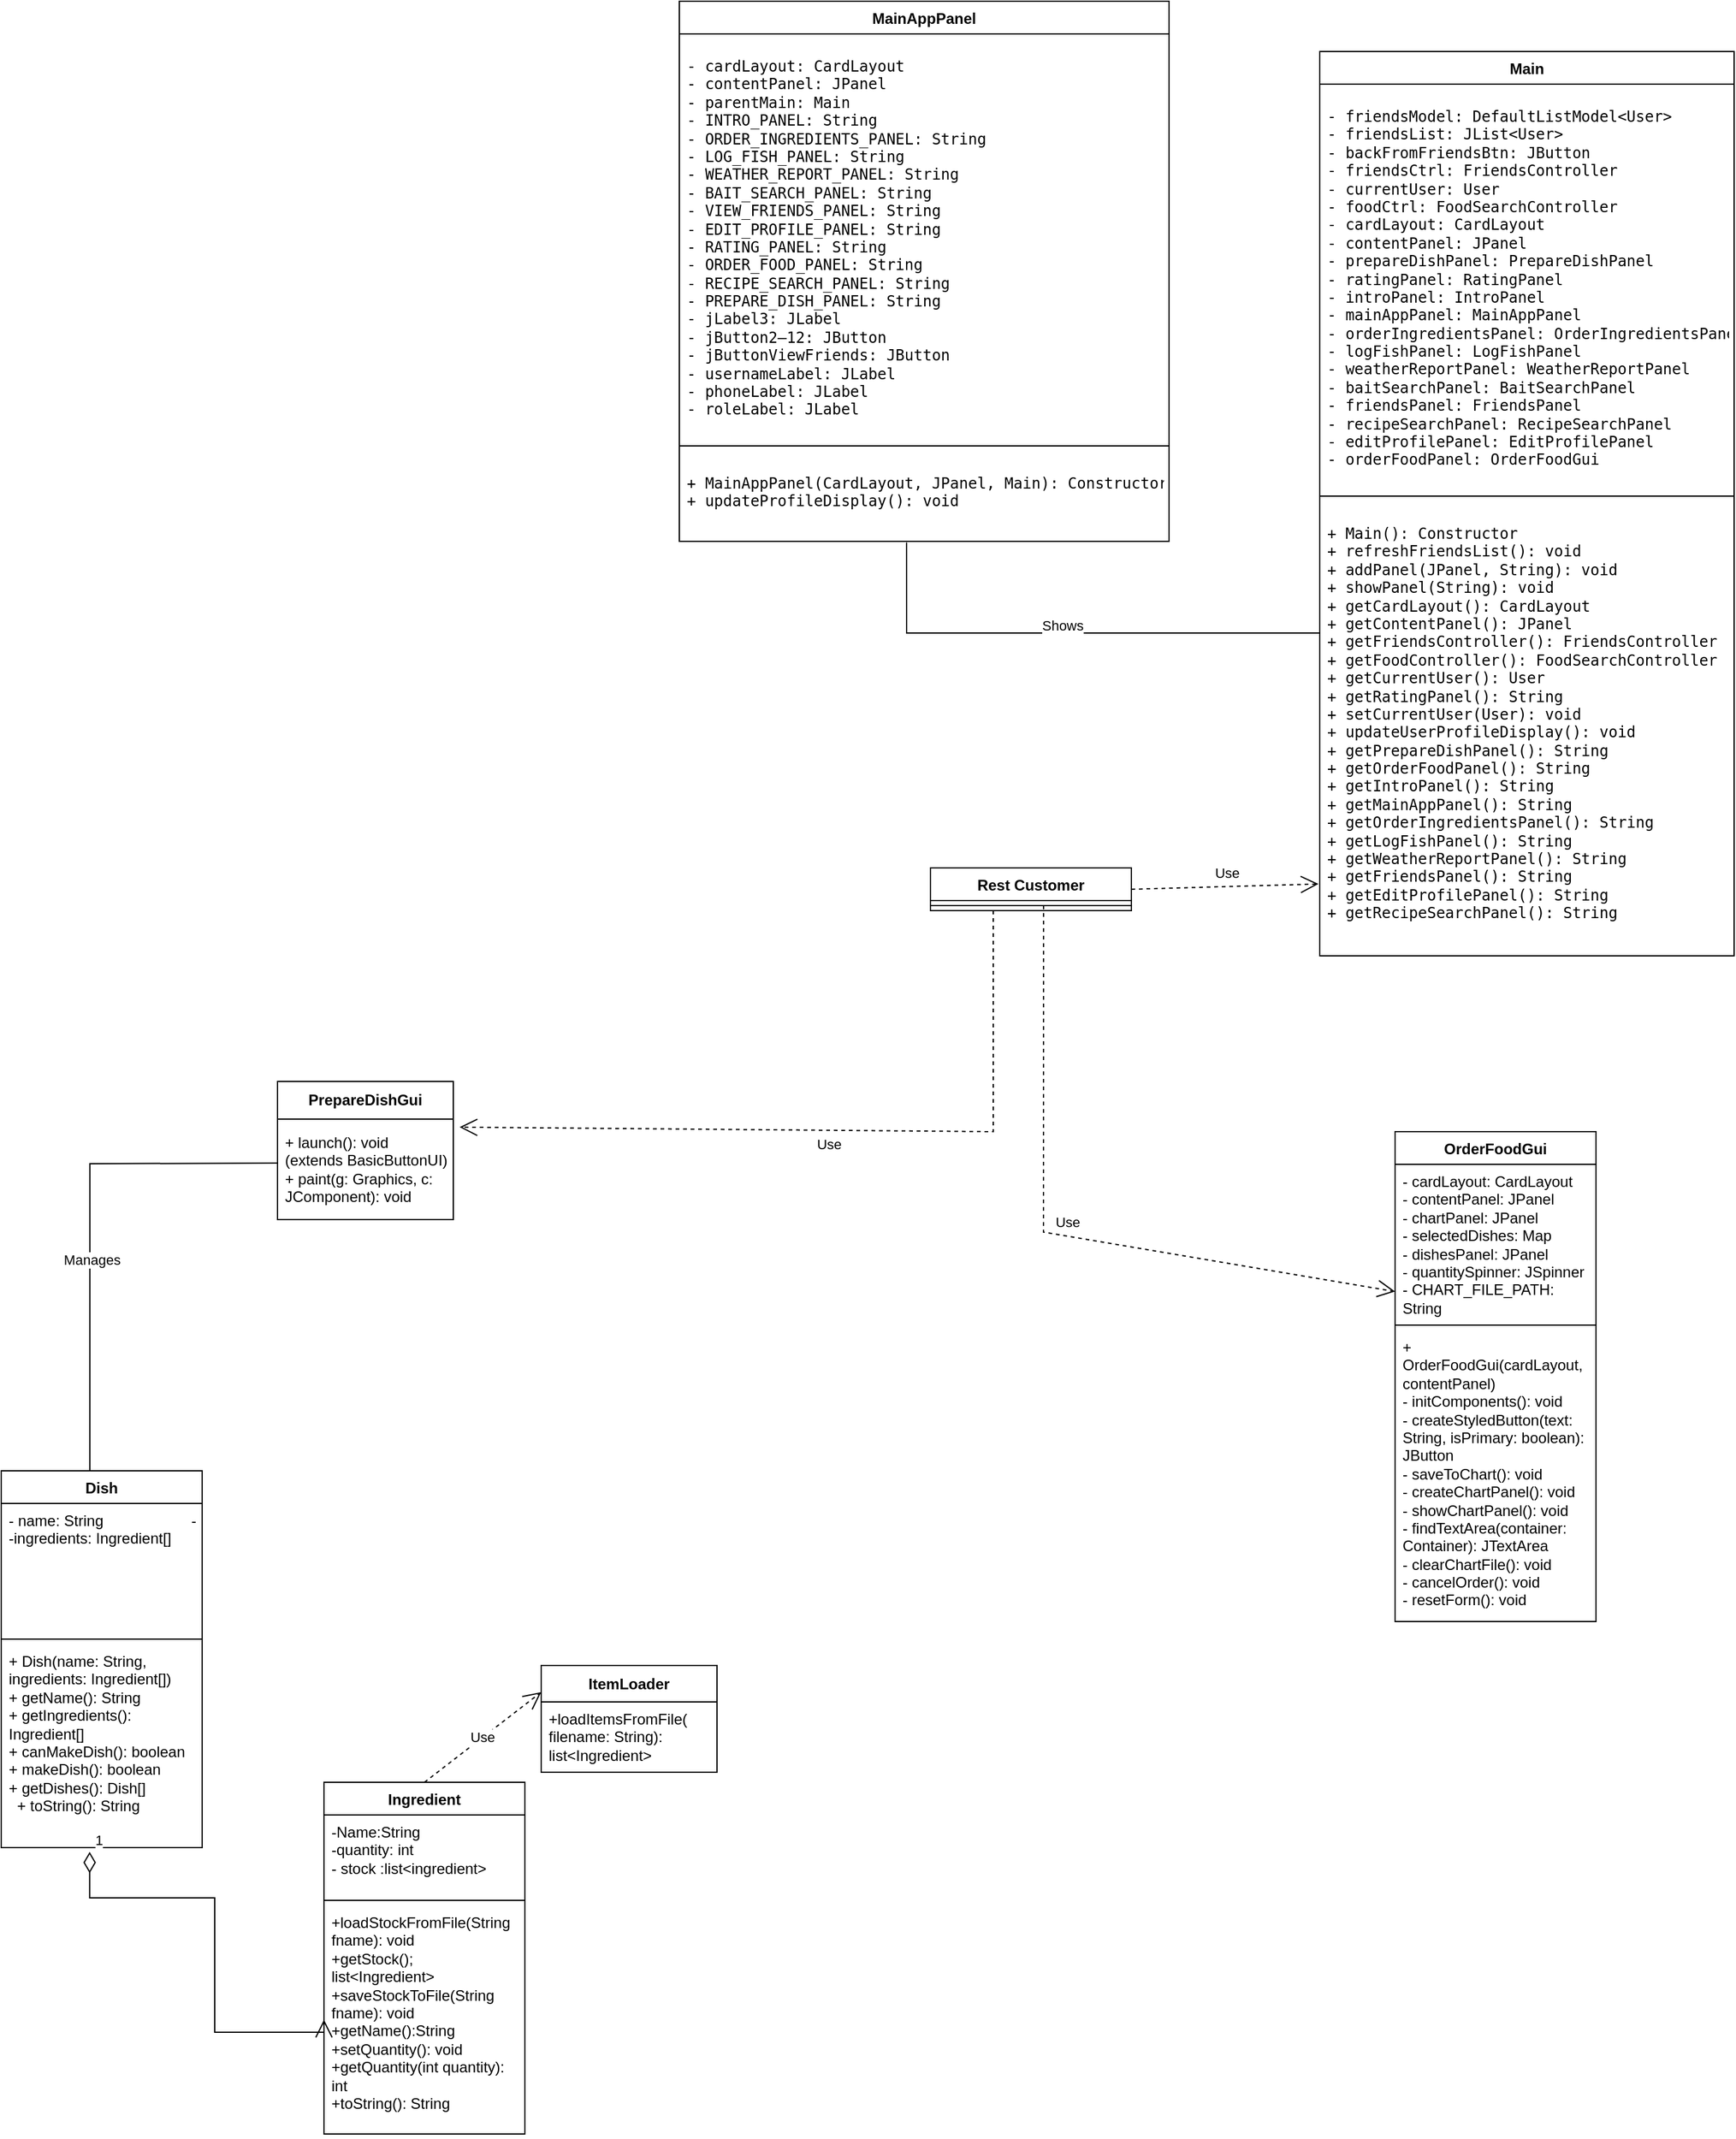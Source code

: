 <mxfile version="26.2.15">
  <diagram name="Σελίδα-1" id="VbvC_hYN4VeRJr1SmG8f">
    <mxGraphModel dx="1615" dy="2194" grid="1" gridSize="10" guides="1" tooltips="1" connect="1" arrows="1" fold="1" page="1" pageScale="1" pageWidth="827" pageHeight="1169" math="0" shadow="0">
      <root>
        <mxCell id="0" />
        <mxCell id="1" parent="0" />
        <mxCell id="A1f5qZkB9SCuruUHtYql-1" value="OrderFoodGui" style="swimlane;fontStyle=1;align=center;verticalAlign=top;childLayout=stackLayout;horizontal=1;startSize=26;horizontalStack=0;resizeParent=1;resizeParentMax=0;resizeLast=0;collapsible=1;marginBottom=0;whiteSpace=wrap;html=1;" parent="1" vertex="1">
          <mxGeometry x="360" y="-160" width="160" height="390" as="geometry" />
        </mxCell>
        <mxCell id="A1f5qZkB9SCuruUHtYql-2" value="- cardLayout: CardLayout&lt;div&gt;- contentPanel: JPanel&lt;/div&gt;&lt;div&gt;- chartPanel: JPanel&lt;/div&gt;&lt;div&gt;- selectedDishes: Map&lt;/div&gt;&lt;div&gt;- dishesPanel: JPanel&amp;nbsp;&lt;/div&gt;&lt;div&gt;- quantitySpinner: JSpinner&lt;/div&gt;&lt;div&gt;- CHART_FILE_PATH: String&lt;/div&gt;" style="text;strokeColor=none;fillColor=none;align=left;verticalAlign=top;spacingLeft=4;spacingRight=4;overflow=hidden;rotatable=0;points=[[0,0.5],[1,0.5]];portConstraint=eastwest;whiteSpace=wrap;html=1;" parent="A1f5qZkB9SCuruUHtYql-1" vertex="1">
          <mxGeometry y="26" width="160" height="124" as="geometry" />
        </mxCell>
        <mxCell id="A1f5qZkB9SCuruUHtYql-3" value="" style="line;strokeWidth=1;fillColor=none;align=left;verticalAlign=middle;spacingTop=-1;spacingLeft=3;spacingRight=3;rotatable=0;labelPosition=right;points=[];portConstraint=eastwest;strokeColor=inherit;" parent="A1f5qZkB9SCuruUHtYql-1" vertex="1">
          <mxGeometry y="150" width="160" height="8" as="geometry" />
        </mxCell>
        <mxCell id="A1f5qZkB9SCuruUHtYql-4" value="+ OrderFoodGui(cardLayout, contentPanel)&lt;div&gt;- initComponents(): void&lt;/div&gt;&lt;div&gt;- createStyledButton(text: String, isPrimary: boolean): JButton&amp;nbsp;&lt;/div&gt;&lt;div&gt;- saveToChart(): void&lt;/div&gt;&lt;div&gt;- createChartPanel(): void&lt;/div&gt;&lt;div&gt;- showChartPanel(): void&lt;/div&gt;&lt;div&gt;- findTextArea(container: Container): JTextArea&lt;/div&gt;&lt;div&gt;- clearChartFile(): void&lt;/div&gt;&lt;div&gt;- cancelOrder(): void&lt;/div&gt;&lt;div&gt;- resetForm(): void&amp;nbsp;&lt;/div&gt;" style="text;strokeColor=none;fillColor=none;align=left;verticalAlign=top;spacingLeft=4;spacingRight=4;overflow=hidden;rotatable=0;points=[[0,0.5],[1,0.5]];portConstraint=eastwest;whiteSpace=wrap;html=1;" parent="A1f5qZkB9SCuruUHtYql-1" vertex="1">
          <mxGeometry y="158" width="160" height="232" as="geometry" />
        </mxCell>
        <mxCell id="A1f5qZkB9SCuruUHtYql-53" value="Dish" style="swimlane;fontStyle=1;align=center;verticalAlign=top;childLayout=stackLayout;horizontal=1;startSize=26;horizontalStack=0;resizeParent=1;resizeParentMax=0;resizeLast=0;collapsible=1;marginBottom=0;whiteSpace=wrap;html=1;" parent="1" vertex="1">
          <mxGeometry x="-750" y="110" width="160" height="300" as="geometry" />
        </mxCell>
        <mxCell id="A1f5qZkB9SCuruUHtYql-54" value="&lt;div&gt;- name: String&amp;nbsp; &amp;nbsp; &amp;nbsp; &amp;nbsp; &amp;nbsp; &amp;nbsp; &amp;nbsp; &amp;nbsp; &amp;nbsp; &amp;nbsp; &lt;span style=&quot;background-color: transparent; color: light-dark(rgb(0, 0, 0), rgb(255, 255, 255));&quot;&gt;&amp;nbsp;- -ingredients: Ingredient[]&lt;/span&gt;&lt;/div&gt;" style="text;strokeColor=none;fillColor=none;align=left;verticalAlign=top;spacingLeft=4;spacingRight=4;overflow=hidden;rotatable=0;points=[[0,0.5],[1,0.5]];portConstraint=eastwest;whiteSpace=wrap;html=1;" parent="A1f5qZkB9SCuruUHtYql-53" vertex="1">
          <mxGeometry y="26" width="160" height="104" as="geometry" />
        </mxCell>
        <mxCell id="A1f5qZkB9SCuruUHtYql-55" value="" style="line;strokeWidth=1;fillColor=none;align=left;verticalAlign=middle;spacingTop=-1;spacingLeft=3;spacingRight=3;rotatable=0;labelPosition=right;points=[];portConstraint=eastwest;strokeColor=inherit;" parent="A1f5qZkB9SCuruUHtYql-53" vertex="1">
          <mxGeometry y="130" width="160" height="8" as="geometry" />
        </mxCell>
        <mxCell id="A1f5qZkB9SCuruUHtYql-56" value="&lt;div&gt;+ Dish(name: String, ingredients: Ingredient[])&amp;nbsp;&amp;nbsp;&lt;/div&gt;&lt;div&gt;+ getName(): String&amp;nbsp; &amp;nbsp; &amp;nbsp; &amp;nbsp; &amp;nbsp; &amp;nbsp; &amp;nbsp;&lt;/div&gt;&lt;div&gt;+ getIngredients(): Ingredient[]&amp;nbsp; &amp;nbsp; &amp;nbsp; &amp;nbsp;&amp;nbsp;&lt;/div&gt;&lt;div&gt;+ canMakeDish(): boolean&amp;nbsp; &lt;span style=&quot;background-color: transparent; color: light-dark(rgb(0, 0, 0), rgb(255, 255, 255));&quot;&gt;+ makeDish(): boolean&amp;nbsp; &amp;nbsp; &amp;nbsp; &amp;nbsp;&amp;nbsp;&lt;/span&gt;&lt;/div&gt;&lt;div&gt;+ getDishes(): Dish[]&amp;nbsp; &amp;nbsp; &amp;nbsp; &amp;nbsp; &amp;nbsp; &amp;nbsp;&amp;nbsp;&lt;span style=&quot;background-color: transparent; color: light-dark(rgb(0, 0, 0), rgb(255, 255, 255));&quot;&gt;+ toString(): String&lt;/span&gt;&lt;/div&gt;" style="text;strokeColor=none;fillColor=none;align=left;verticalAlign=top;spacingLeft=4;spacingRight=4;overflow=hidden;rotatable=0;points=[[0,0.5],[1,0.5]];portConstraint=eastwest;whiteSpace=wrap;html=1;" parent="A1f5qZkB9SCuruUHtYql-53" vertex="1">
          <mxGeometry y="138" width="160" height="162" as="geometry" />
        </mxCell>
        <mxCell id="A1f5qZkB9SCuruUHtYql-65" value="Ingredient" style="swimlane;fontStyle=1;align=center;verticalAlign=top;childLayout=stackLayout;horizontal=1;startSize=26;horizontalStack=0;resizeParent=1;resizeParentMax=0;resizeLast=0;collapsible=1;marginBottom=0;whiteSpace=wrap;html=1;" parent="1" vertex="1">
          <mxGeometry x="-493" y="358" width="160" height="280" as="geometry" />
        </mxCell>
        <mxCell id="A1f5qZkB9SCuruUHtYql-66" value="-Name:String&lt;div&gt;-quantity: int&lt;/div&gt;&lt;div&gt;- stock :list&amp;lt;ingredient&amp;gt;&lt;/div&gt;" style="text;strokeColor=none;fillColor=none;align=left;verticalAlign=top;spacingLeft=4;spacingRight=4;overflow=hidden;rotatable=0;points=[[0,0.5],[1,0.5]];portConstraint=eastwest;whiteSpace=wrap;html=1;" parent="A1f5qZkB9SCuruUHtYql-65" vertex="1">
          <mxGeometry y="26" width="160" height="64" as="geometry" />
        </mxCell>
        <mxCell id="A1f5qZkB9SCuruUHtYql-67" value="" style="line;strokeWidth=1;fillColor=none;align=left;verticalAlign=middle;spacingTop=-1;spacingLeft=3;spacingRight=3;rotatable=0;labelPosition=right;points=[];portConstraint=eastwest;strokeColor=inherit;" parent="A1f5qZkB9SCuruUHtYql-65" vertex="1">
          <mxGeometry y="90" width="160" height="8" as="geometry" />
        </mxCell>
        <mxCell id="A1f5qZkB9SCuruUHtYql-68" value="+loadStockFromFile(String fname): void&lt;div&gt;+getStock(); list&amp;lt;Ingredient&amp;gt;&lt;/div&gt;&lt;div&gt;+saveStockToFile(String fname): void&lt;/div&gt;&lt;div&gt;+getName():String&lt;/div&gt;&lt;div&gt;+setQuantity(): void&lt;/div&gt;&lt;div&gt;+getQuantity(int quantity): int&lt;/div&gt;&lt;div&gt;+toString(): String&amp;nbsp;&lt;/div&gt;" style="text;strokeColor=none;fillColor=none;align=left;verticalAlign=top;spacingLeft=4;spacingRight=4;overflow=hidden;rotatable=0;points=[[0,0.5],[1,0.5]];portConstraint=eastwest;whiteSpace=wrap;html=1;" parent="A1f5qZkB9SCuruUHtYql-65" vertex="1">
          <mxGeometry y="98" width="160" height="182" as="geometry" />
        </mxCell>
        <mxCell id="A1f5qZkB9SCuruUHtYql-74" value="" style="endArrow=none;html=1;edgeStyle=orthogonalEdgeStyle;rounded=0;exitX=0;exitY=0.5;exitDx=0;exitDy=0;entryX=0.441;entryY=0;entryDx=0;entryDy=0;entryPerimeter=0;" parent="1" target="A1f5qZkB9SCuruUHtYql-53" edge="1">
          <mxGeometry relative="1" as="geometry">
            <mxPoint x="-530" y="-135" as="sourcePoint" />
            <mxPoint x="-333" y="50" as="targetPoint" />
          </mxGeometry>
        </mxCell>
        <mxCell id="vCqL-caqa9P076l2Jxiq-26" value="Manages" style="edgeLabel;html=1;align=center;verticalAlign=middle;resizable=0;points=[];" vertex="1" connectable="0" parent="A1f5qZkB9SCuruUHtYql-74">
          <mxGeometry x="0.153" y="1" relative="1" as="geometry">
            <mxPoint y="-1" as="offset" />
          </mxGeometry>
        </mxCell>
        <mxCell id="hzQFkaZlohZEBe7GLANC-1" value="Use" style="endArrow=open;endSize=12;dashed=1;html=1;rounded=0;entryX=0;entryY=0.817;entryDx=0;entryDy=0;entryPerimeter=0;exitX=0.563;exitY=0.5;exitDx=0;exitDy=0;exitPerimeter=0;" parent="1" target="A1f5qZkB9SCuruUHtYql-2" edge="1" source="vCqL-caqa9P076l2Jxiq-17">
          <mxGeometry x="0.021" y="11" width="160" relative="1" as="geometry">
            <mxPoint x="80" y="-280" as="sourcePoint" />
            <mxPoint x="190" y="-145.43" as="targetPoint" />
            <Array as="points">
              <mxPoint x="80" y="-80" />
            </Array>
            <mxPoint as="offset" />
          </mxGeometry>
        </mxCell>
        <mxCell id="hzQFkaZlohZEBe7GLANC-17" value="Use" style="endArrow=open;endSize=12;dashed=1;html=1;rounded=0;entryX=1.036;entryY=0.08;entryDx=0;entryDy=0;entryPerimeter=0;" parent="1" target="vCqL-caqa9P076l2Jxiq-6" edge="1">
          <mxGeometry x="0.021" y="11" width="160" relative="1" as="geometry">
            <mxPoint x="40" y="-336" as="sourcePoint" />
            <mxPoint x="-370.8" y="-180.44" as="targetPoint" />
            <Array as="points">
              <mxPoint x="40" y="-160" />
            </Array>
            <mxPoint as="offset" />
          </mxGeometry>
        </mxCell>
        <mxCell id="vCqL-caqa9P076l2Jxiq-1" value="ItemLoader" style="swimlane;fontStyle=1;align=center;verticalAlign=middle;childLayout=stackLayout;horizontal=1;startSize=29;horizontalStack=0;resizeParent=1;resizeParentMax=0;resizeLast=0;collapsible=0;marginBottom=0;html=1;whiteSpace=wrap;" vertex="1" parent="1">
          <mxGeometry x="-320" y="265" width="140" height="85" as="geometry" />
        </mxCell>
        <mxCell id="vCqL-caqa9P076l2Jxiq-3" value="+loadItemsFromFile( filename: String): list&amp;lt;Ingredient&amp;gt;" style="text;html=1;strokeColor=none;fillColor=none;align=left;verticalAlign=middle;spacingLeft=4;spacingRight=4;overflow=hidden;rotatable=0;points=[[0,0.5],[1,0.5]];portConstraint=eastwest;whiteSpace=wrap;" vertex="1" parent="vCqL-caqa9P076l2Jxiq-1">
          <mxGeometry y="29" width="140" height="56" as="geometry" />
        </mxCell>
        <mxCell id="vCqL-caqa9P076l2Jxiq-5" value="PrepareDishGui" style="swimlane;fontStyle=1;align=center;verticalAlign=middle;childLayout=stackLayout;horizontal=1;startSize=30;horizontalStack=0;resizeParent=1;resizeParentMax=0;resizeLast=0;collapsible=0;marginBottom=0;html=1;whiteSpace=wrap;" vertex="1" parent="1">
          <mxGeometry x="-530" y="-200" width="140" height="110" as="geometry" />
        </mxCell>
        <mxCell id="vCqL-caqa9P076l2Jxiq-6" value="+ launch(): void&lt;div&gt;(extends BasicButtonUI)&lt;/div&gt;&lt;div&gt;+ paint(g: Graphics, c: JComponent): void&lt;/div&gt;" style="text;html=1;strokeColor=none;fillColor=none;align=left;verticalAlign=middle;spacingLeft=4;spacingRight=4;overflow=hidden;rotatable=0;points=[[0,0.5],[1,0.5]];portConstraint=eastwest;whiteSpace=wrap;" vertex="1" parent="vCqL-caqa9P076l2Jxiq-5">
          <mxGeometry y="30" width="140" height="80" as="geometry" />
        </mxCell>
        <mxCell id="vCqL-caqa9P076l2Jxiq-7" value="Main" style="swimlane;fontStyle=1;align=center;verticalAlign=top;childLayout=stackLayout;horizontal=1;startSize=26;horizontalStack=0;resizeParent=1;resizeParentMax=0;resizeLast=0;collapsible=1;marginBottom=0;whiteSpace=wrap;html=1;" vertex="1" parent="1">
          <mxGeometry x="300" y="-1020" width="330" height="720" as="geometry" />
        </mxCell>
        <mxCell id="vCqL-caqa9P076l2Jxiq-8" value="&lt;pre&gt;- friendsModel: DefaultListModel&amp;lt;User&amp;gt; &lt;br/&gt;- friendsList: JList&amp;lt;User&amp;gt;   &lt;br/&gt;- backFromFriendsBtn: JButton&lt;br/&gt;- friendsCtrl: FriendsController &lt;br/&gt;- currentUser: User          &lt;br/&gt;- foodCtrl: FoodSearchController &lt;br/&gt;- cardLayout: CardLayout     &lt;br/&gt;- contentPanel: JPanel       &lt;br/&gt;- prepareDishPanel: PrepareDishPanel &lt;br/&gt;- ratingPanel: RatingPanel   &lt;br/&gt;- introPanel: IntroPanel     &lt;br/&gt;- mainAppPanel: MainAppPanel &lt;br/&gt;- orderIngredientsPanel: OrderIngredientsPanel &lt;br/&gt;- logFishPanel: LogFishPanel &lt;br/&gt;- weatherReportPanel: WeatherReportPanel &lt;br/&gt;- baitSearchPanel: BaitSearchPanel &lt;br/&gt;- friendsPanel: FriendsPanel &lt;br/&gt;- recipeSearchPanel: RecipeSearchPanel &lt;br/&gt;- editProfilePanel: EditProfilePanel &lt;br/&gt;- orderFoodPanel: OrderFoodGui &lt;/pre&gt;" style="text;strokeColor=none;fillColor=none;align=left;verticalAlign=top;spacingLeft=4;spacingRight=4;overflow=hidden;rotatable=0;points=[[0,0.5],[1,0.5]];portConstraint=eastwest;whiteSpace=wrap;html=1;" vertex="1" parent="vCqL-caqa9P076l2Jxiq-7">
          <mxGeometry y="26" width="330" height="324" as="geometry" />
        </mxCell>
        <mxCell id="vCqL-caqa9P076l2Jxiq-9" value="" style="line;strokeWidth=1;fillColor=none;align=left;verticalAlign=middle;spacingTop=-1;spacingLeft=3;spacingRight=3;rotatable=0;labelPosition=right;points=[];portConstraint=eastwest;strokeColor=inherit;" vertex="1" parent="vCqL-caqa9P076l2Jxiq-7">
          <mxGeometry y="350" width="330" height="8" as="geometry" />
        </mxCell>
        <mxCell id="vCqL-caqa9P076l2Jxiq-10" value="&lt;pre&gt;+ Main(): Constructor        &lt;br/&gt;+ refreshFriendsList(): void &lt;br/&gt;+ addPanel(JPanel, String): void &lt;br/&gt;+ showPanel(String): void    &lt;br/&gt;+ getCardLayout(): CardLayout&lt;br/&gt;+ getContentPanel(): JPanel  &lt;br/&gt;+ getFriendsController(): FriendsController &lt;br/&gt;+ getFoodController(): FoodSearchController &lt;br/&gt;+ getCurrentUser(): User     &lt;br/&gt;+ getRatingPanel(): String   &lt;br/&gt;+ setCurrentUser(User): void &lt;br/&gt;+ updateUserProfileDisplay(): void &lt;br/&gt;+ getPrepareDishPanel(): String &lt;br/&gt;+ getOrderFoodPanel(): String&lt;br/&gt;+ getIntroPanel(): String    &lt;br/&gt;+ getMainAppPanel(): String  &lt;br/&gt;+ getOrderIngredientsPanel(): String &lt;br/&gt;+ getLogFishPanel(): String  &lt;br/&gt;+ getWeatherReportPanel(): String &lt;br/&gt;+ getFriendsPanel(): String  &lt;br/&gt;+ getEditProfilePanel(): String &lt;br/&gt;+ getRecipeSearchPanel(): String&lt;/pre&gt;" style="text;strokeColor=none;fillColor=none;align=left;verticalAlign=top;spacingLeft=4;spacingRight=4;overflow=hidden;rotatable=0;points=[[0,0.5],[1,0.5]];portConstraint=eastwest;whiteSpace=wrap;html=1;" vertex="1" parent="vCqL-caqa9P076l2Jxiq-7">
          <mxGeometry y="358" width="330" height="362" as="geometry" />
        </mxCell>
        <mxCell id="vCqL-caqa9P076l2Jxiq-11" value="MainAppPanel" style="swimlane;fontStyle=1;align=center;verticalAlign=top;childLayout=stackLayout;horizontal=1;startSize=26;horizontalStack=0;resizeParent=1;resizeParentMax=0;resizeLast=0;collapsible=1;marginBottom=0;whiteSpace=wrap;html=1;" vertex="1" parent="1">
          <mxGeometry x="-210" y="-1060" width="390" height="430" as="geometry" />
        </mxCell>
        <mxCell id="vCqL-caqa9P076l2Jxiq-12" value="&lt;pre&gt;- cardLayout: CardLayout     &lt;br/&gt;- contentPanel: JPanel       &lt;br/&gt;- parentMain: Main           &lt;br/&gt;- INTRO_PANEL: String        &lt;br/&gt;- ORDER_INGREDIENTS_PANEL: String &lt;br/&gt;- LOG_FISH_PANEL: String     &lt;br/&gt;- WEATHER_REPORT_PANEL: String &lt;br/&gt;- BAIT_SEARCH_PANEL: String  &lt;br/&gt;- VIEW_FRIENDS_PANEL: String &lt;br/&gt;- EDIT_PROFILE_PANEL: String &lt;br/&gt;- RATING_PANEL: String       &lt;br/&gt;- ORDER_FOOD_PANEL: String   &lt;br/&gt;- RECIPE_SEARCH_PANEL: String &lt;br/&gt;- PREPARE_DISH_PANEL: String &lt;br/&gt;- jLabel3: JLabel            &lt;br/&gt;- jButton2–12: JButton       &lt;br/&gt;- jButtonViewFriends: JButton&lt;br/&gt;- usernameLabel: JLabel      &lt;br/&gt;- phoneLabel: JLabel         &lt;br/&gt;- roleLabel: JLabel&lt;/pre&gt;" style="text;strokeColor=none;fillColor=none;align=left;verticalAlign=top;spacingLeft=4;spacingRight=4;overflow=hidden;rotatable=0;points=[[0,0.5],[1,0.5]];portConstraint=eastwest;whiteSpace=wrap;html=1;" vertex="1" parent="vCqL-caqa9P076l2Jxiq-11">
          <mxGeometry y="26" width="390" height="324" as="geometry" />
        </mxCell>
        <mxCell id="vCqL-caqa9P076l2Jxiq-13" value="" style="line;strokeWidth=1;fillColor=none;align=left;verticalAlign=middle;spacingTop=-1;spacingLeft=3;spacingRight=3;rotatable=0;labelPosition=right;points=[];portConstraint=eastwest;strokeColor=inherit;" vertex="1" parent="vCqL-caqa9P076l2Jxiq-11">
          <mxGeometry y="350" width="390" height="8" as="geometry" />
        </mxCell>
        <mxCell id="vCqL-caqa9P076l2Jxiq-14" value="&lt;pre&gt;+ MainAppPanel(CardLayout, JPanel, Main): Constructor &lt;br/&gt;+ updateProfileDisplay(): void &lt;/pre&gt;" style="text;strokeColor=none;fillColor=none;align=left;verticalAlign=top;spacingLeft=4;spacingRight=4;overflow=hidden;rotatable=0;points=[[0,0.5],[1,0.5]];portConstraint=eastwest;whiteSpace=wrap;html=1;" vertex="1" parent="vCqL-caqa9P076l2Jxiq-11">
          <mxGeometry y="358" width="390" height="72" as="geometry" />
        </mxCell>
        <mxCell id="vCqL-caqa9P076l2Jxiq-15" value="Rest Customer" style="swimlane;fontStyle=1;align=center;verticalAlign=top;childLayout=stackLayout;horizontal=1;startSize=26;horizontalStack=0;resizeParent=1;resizeParentMax=0;resizeLast=0;collapsible=1;marginBottom=0;whiteSpace=wrap;html=1;" vertex="1" parent="1">
          <mxGeometry x="-10" y="-370" width="160" height="34" as="geometry" />
        </mxCell>
        <mxCell id="vCqL-caqa9P076l2Jxiq-17" value="" style="line;strokeWidth=1;fillColor=none;align=left;verticalAlign=middle;spacingTop=-1;spacingLeft=3;spacingRight=3;rotatable=0;labelPosition=right;points=[];portConstraint=eastwest;strokeColor=inherit;" vertex="1" parent="vCqL-caqa9P076l2Jxiq-15">
          <mxGeometry y="26" width="160" height="8" as="geometry" />
        </mxCell>
        <mxCell id="vCqL-caqa9P076l2Jxiq-19" value="Use" style="endArrow=open;endSize=12;dashed=1;html=1;rounded=0;entryX=-0.003;entryY=0.842;entryDx=0;entryDy=0;entryPerimeter=0;exitX=1;exitY=0.5;exitDx=0;exitDy=0;" edge="1" parent="1" source="vCqL-caqa9P076l2Jxiq-15" target="vCqL-caqa9P076l2Jxiq-10">
          <mxGeometry x="0.021" y="11" width="160" relative="1" as="geometry">
            <mxPoint x="160" y="-440" as="sourcePoint" />
            <mxPoint x="450" y="-137" as="targetPoint" />
            <Array as="points" />
            <mxPoint as="offset" />
          </mxGeometry>
        </mxCell>
        <mxCell id="vCqL-caqa9P076l2Jxiq-20" value="" style="endArrow=none;html=1;edgeStyle=orthogonalEdgeStyle;rounded=0;exitX=0.001;exitY=0.29;exitDx=0;exitDy=0;entryX=0.464;entryY=1.012;entryDx=0;entryDy=0;entryPerimeter=0;exitPerimeter=0;" edge="1" parent="1" source="vCqL-caqa9P076l2Jxiq-10" target="vCqL-caqa9P076l2Jxiq-14">
          <mxGeometry relative="1" as="geometry">
            <mxPoint x="264.22" y="-556.514" as="sourcePoint" />
            <mxPoint x="-50.0" y="-583.972" as="targetPoint" />
          </mxGeometry>
        </mxCell>
        <mxCell id="vCqL-caqa9P076l2Jxiq-21" value="Shows" style="edgeLabel;html=1;align=center;verticalAlign=middle;resizable=0;points=[];" vertex="1" connectable="0" parent="vCqL-caqa9P076l2Jxiq-20">
          <mxGeometry x="0.025" y="-6" relative="1" as="geometry">
            <mxPoint as="offset" />
          </mxGeometry>
        </mxCell>
        <mxCell id="vCqL-caqa9P076l2Jxiq-24" value="1" style="endArrow=open;html=1;endSize=12;startArrow=diamondThin;startSize=14;startFill=0;edgeStyle=orthogonalEdgeStyle;align=left;verticalAlign=bottom;rounded=0;exitX=0.44;exitY=1.021;exitDx=0;exitDy=0;exitPerimeter=0;entryX=0;entryY=0.5;entryDx=0;entryDy=0;" edge="1" parent="1" source="A1f5qZkB9SCuruUHtYql-56" target="A1f5qZkB9SCuruUHtYql-68">
          <mxGeometry x="-1" y="3" relative="1" as="geometry">
            <mxPoint x="-720" y="450.076" as="sourcePoint" />
            <mxPoint x="-532.92" y="557.242" as="targetPoint" />
            <Array as="points">
              <mxPoint x="-680" y="450" />
              <mxPoint x="-580" y="450" />
              <mxPoint x="-580" y="557" />
              <mxPoint x="-493" y="557" />
            </Array>
          </mxGeometry>
        </mxCell>
        <mxCell id="vCqL-caqa9P076l2Jxiq-25" value="Use" style="endArrow=open;endSize=12;dashed=1;html=1;rounded=0;entryX=0;entryY=0.25;entryDx=0;entryDy=0;exitX=0.5;exitY=0;exitDx=0;exitDy=0;" edge="1" parent="1" source="A1f5qZkB9SCuruUHtYql-65" target="vCqL-caqa9P076l2Jxiq-1">
          <mxGeometry width="160" relative="1" as="geometry">
            <mxPoint x="-500" y="240" as="sourcePoint" />
            <mxPoint x="-340" y="240" as="targetPoint" />
          </mxGeometry>
        </mxCell>
      </root>
    </mxGraphModel>
  </diagram>
</mxfile>

